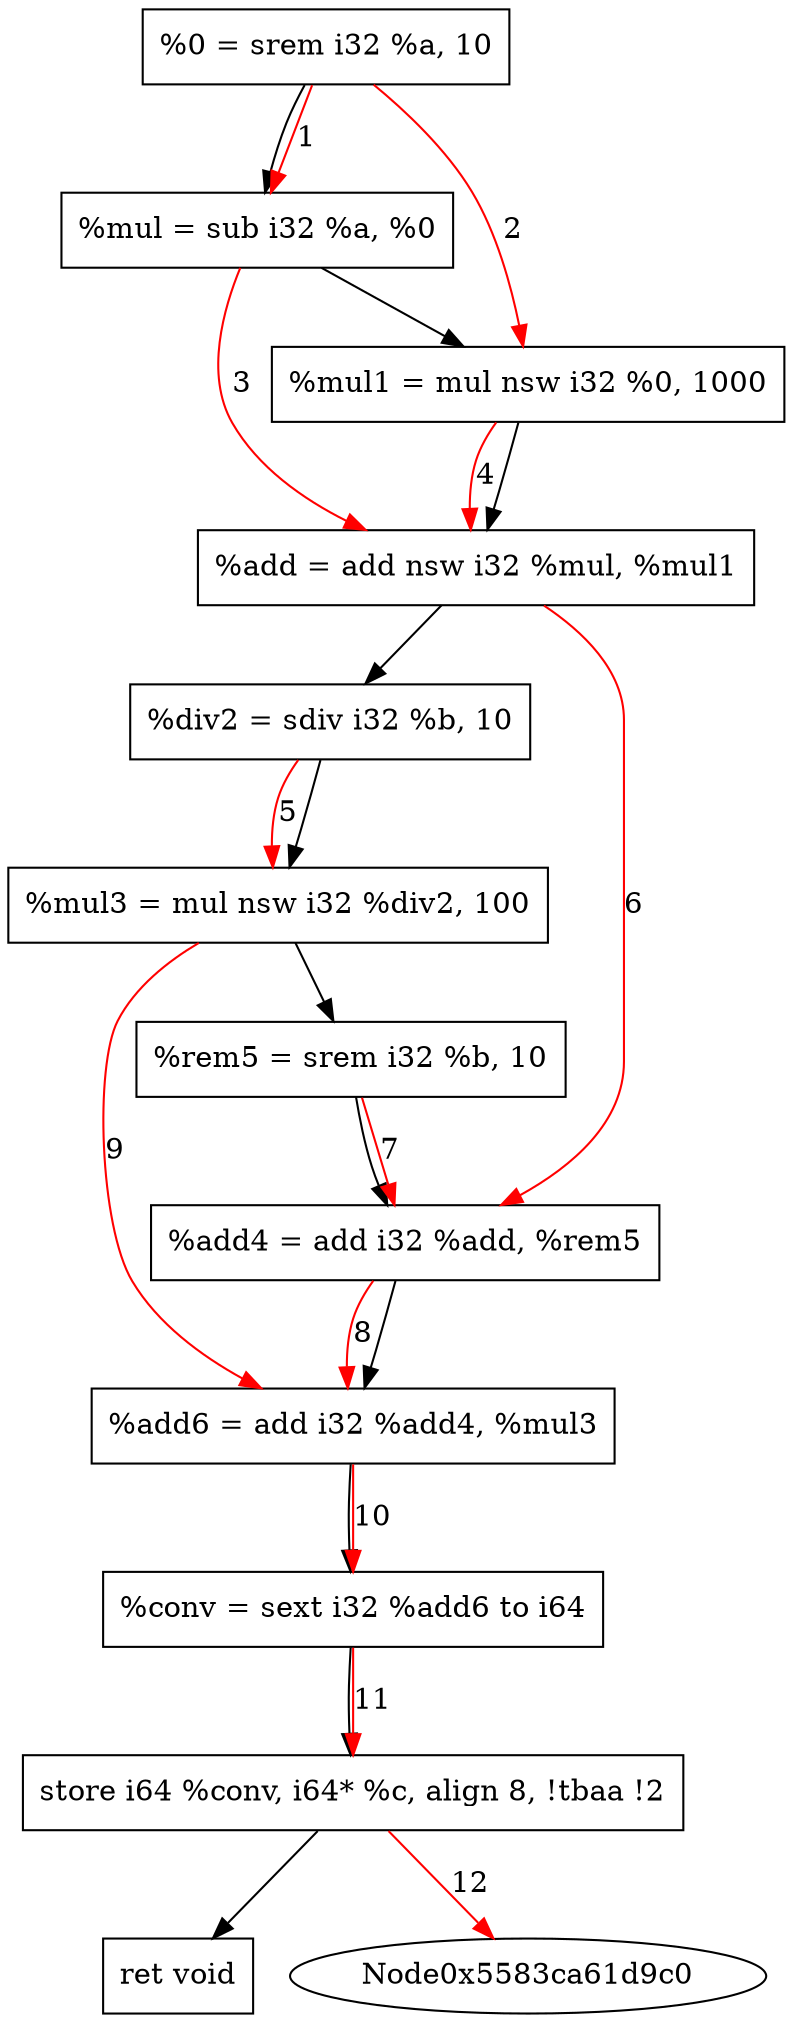 digraph "CDFG for'func' function" {
	Node0x5583ca61e220[shape=record, label="  %0 = srem i32 %a, 10"]
	Node0x5583ca61e2b0[shape=record, label="  %mul = sub i32 %a, %0"]
	Node0x5583ca61e370[shape=record, label="  %mul1 = mul nsw i32 %0, 1000"]
	Node0x5583ca61e400[shape=record, label="  %add = add nsw i32 %mul, %mul1"]
	Node0x5583ca61e490[shape=record, label="  %div2 = sdiv i32 %b, 10"]
	Node0x5583ca61e550[shape=record, label="  %mul3 = mul nsw i32 %div2, 100"]
	Node0x5583ca61e5e0[shape=record, label="  %rem5 = srem i32 %b, 10"]
	Node0x5583ca61e670[shape=record, label="  %add4 = add i32 %add, %rem5"]
	Node0x5583ca61e700[shape=record, label="  %add6 = add i32 %add4, %mul3"]
	Node0x5583ca61db98[shape=record, label="  %conv = sext i32 %add6 to i64"]
	Node0x5583ca61e950[shape=record, label="  store i64 %conv, i64* %c, align 8, !tbaa !2"]
	Node0x5583ca61f850[shape=record, label="  ret void"]
	Node0x5583ca61e220 -> Node0x5583ca61e2b0
	Node0x5583ca61e2b0 -> Node0x5583ca61e370
	Node0x5583ca61e370 -> Node0x5583ca61e400
	Node0x5583ca61e400 -> Node0x5583ca61e490
	Node0x5583ca61e490 -> Node0x5583ca61e550
	Node0x5583ca61e550 -> Node0x5583ca61e5e0
	Node0x5583ca61e5e0 -> Node0x5583ca61e670
	Node0x5583ca61e670 -> Node0x5583ca61e700
	Node0x5583ca61e700 -> Node0x5583ca61db98
	Node0x5583ca61db98 -> Node0x5583ca61e950
	Node0x5583ca61e950 -> Node0x5583ca61f850
edge [color=red]
	Node0x5583ca61e220 -> Node0x5583ca61e2b0[label="1"]
	Node0x5583ca61e220 -> Node0x5583ca61e370[label="2"]
	Node0x5583ca61e2b0 -> Node0x5583ca61e400[label="3"]
	Node0x5583ca61e370 -> Node0x5583ca61e400[label="4"]
	Node0x5583ca61e490 -> Node0x5583ca61e550[label="5"]
	Node0x5583ca61e400 -> Node0x5583ca61e670[label="6"]
	Node0x5583ca61e5e0 -> Node0x5583ca61e670[label="7"]
	Node0x5583ca61e670 -> Node0x5583ca61e700[label="8"]
	Node0x5583ca61e550 -> Node0x5583ca61e700[label="9"]
	Node0x5583ca61e700 -> Node0x5583ca61db98[label="10"]
	Node0x5583ca61db98 -> Node0x5583ca61e950[label="11"]
	Node0x5583ca61e950 -> Node0x5583ca61d9c0[label="12"]
}
